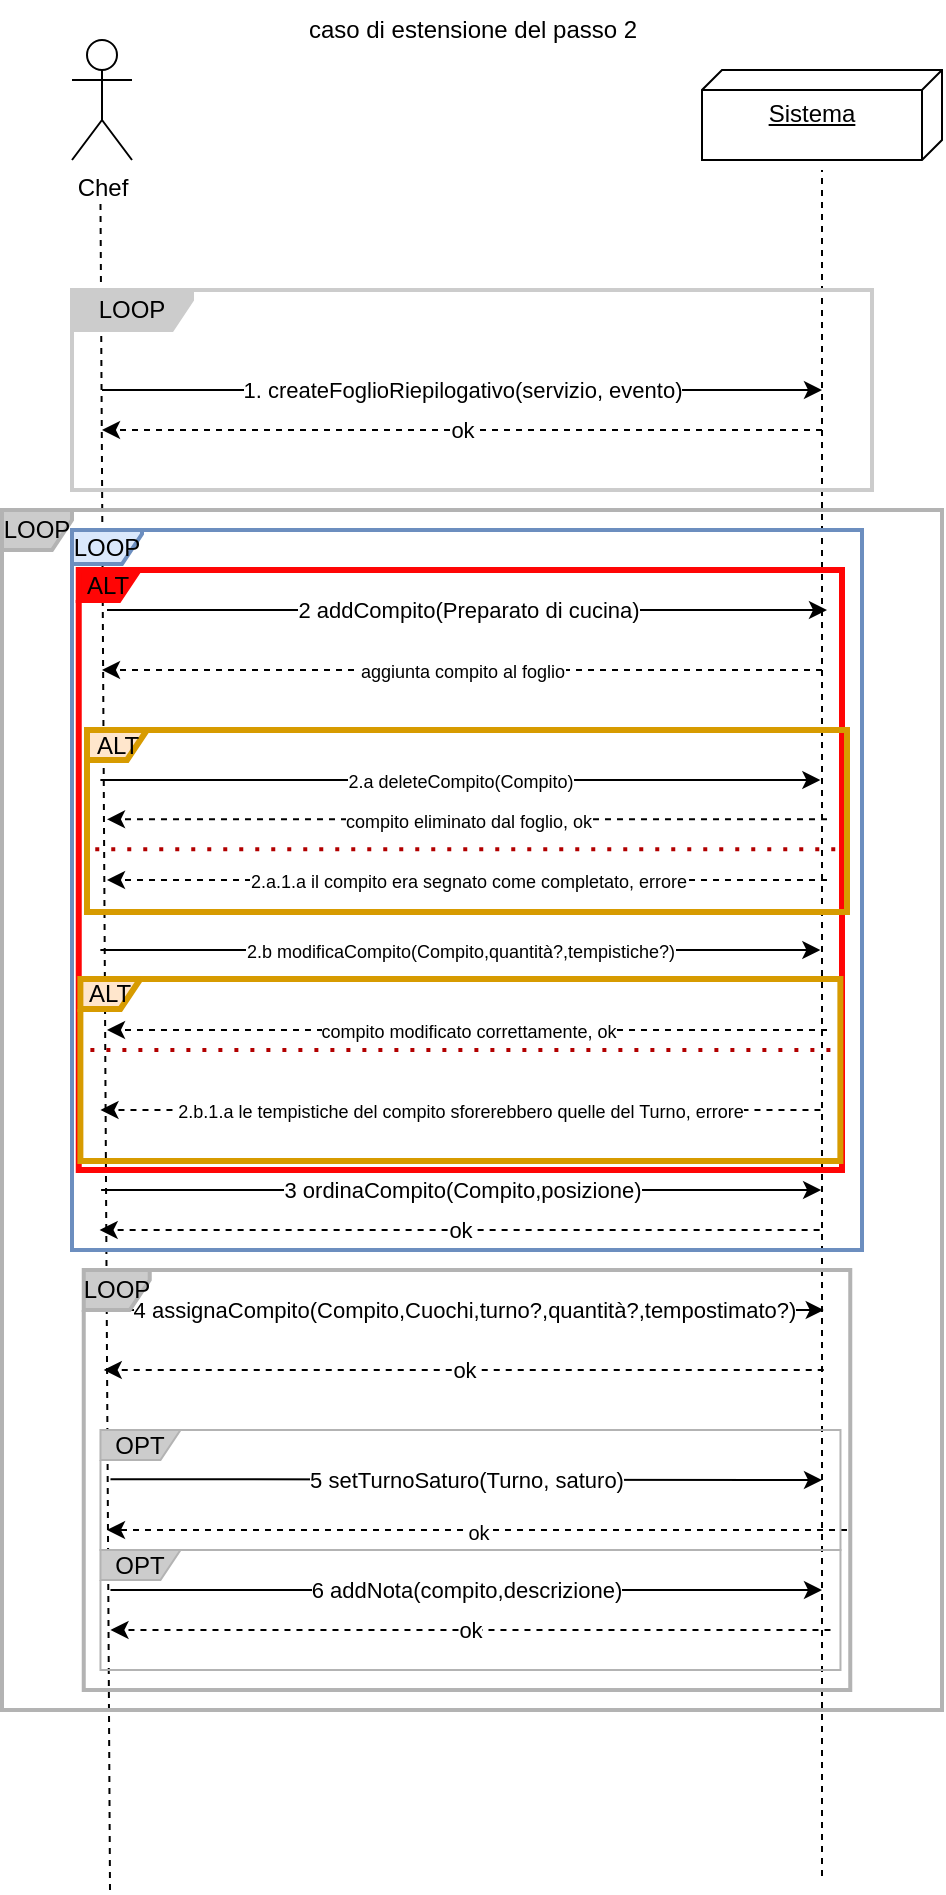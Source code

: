 <mxfile version="21.2.8" type="device">
  <diagram name="Pagina-1" id="kZkQcBXNa-Lznq_L-r_C">
    <mxGraphModel dx="1790" dy="876" grid="1" gridSize="10" guides="1" tooltips="1" connect="1" arrows="1" fold="1" page="1" pageScale="1" pageWidth="827" pageHeight="1169" math="0" shadow="0">
      <root>
        <mxCell id="0" />
        <mxCell id="1" parent="0" />
        <mxCell id="w-YMj_eiV7CXth5TPudI-1" value="caso di estensione del passo 2" style="text;html=1;align=center;verticalAlign=middle;resizable=0;points=[];autosize=1;strokeColor=none;fillColor=none;" parent="1" vertex="1">
          <mxGeometry x="-470" y="715" width="190" height="30" as="geometry" />
        </mxCell>
        <mxCell id="w-YMj_eiV7CXth5TPudI-2" value="Chef" style="shape=umlActor;verticalLabelPosition=bottom;verticalAlign=top;html=1;outlineConnect=0;" parent="1" vertex="1">
          <mxGeometry x="-575" y="735" width="30" height="60" as="geometry" />
        </mxCell>
        <mxCell id="w-YMj_eiV7CXth5TPudI-3" value="Sistema" style="verticalAlign=top;align=center;spacingTop=8;spacingLeft=2;spacingRight=12;shape=cube;size=10;direction=south;fontStyle=4;html=1;whiteSpace=wrap;" parent="1" vertex="1">
          <mxGeometry x="-260" y="750" width="120" height="45" as="geometry" />
        </mxCell>
        <mxCell id="w-YMj_eiV7CXth5TPudI-4" value="" style="endArrow=none;dashed=1;html=1;rounded=0;" parent="1" edge="1">
          <mxGeometry width="50" height="50" relative="1" as="geometry">
            <mxPoint x="-200" y="1652.996" as="sourcePoint" />
            <mxPoint x="-200" y="800" as="targetPoint" />
          </mxGeometry>
        </mxCell>
        <mxCell id="w-YMj_eiV7CXth5TPudI-5" value="" style="endArrow=none;dashed=1;html=1;rounded=0;" parent="1" edge="1">
          <mxGeometry width="50" height="50" relative="1" as="geometry">
            <mxPoint x="-556" y="1660" as="sourcePoint" />
            <mxPoint x="-560.76" y="815" as="targetPoint" />
          </mxGeometry>
        </mxCell>
        <mxCell id="w-YMj_eiV7CXth5TPudI-6" value="" style="endArrow=classic;html=1;rounded=0;" parent="1" edge="1">
          <mxGeometry width="50" height="50" relative="1" as="geometry">
            <mxPoint x="-560" y="910" as="sourcePoint" />
            <mxPoint x="-200" y="910" as="targetPoint" />
          </mxGeometry>
        </mxCell>
        <mxCell id="w-YMj_eiV7CXth5TPudI-7" value="1. createFoglioRiepilogativo(servizio, evento)" style="edgeLabel;html=1;align=center;verticalAlign=middle;resizable=0;points=[];" parent="w-YMj_eiV7CXth5TPudI-6" connectable="0" vertex="1">
          <mxGeometry x="0.111" y="3" relative="1" as="geometry">
            <mxPoint x="-20" y="3" as="offset" />
          </mxGeometry>
        </mxCell>
        <mxCell id="w-YMj_eiV7CXth5TPudI-8" value="" style="html=1;labelBackgroundColor=#ffffff;startArrow=none;startFill=0;startSize=6;endArrow=classic;endFill=1;endSize=6;jettySize=auto;orthogonalLoop=1;strokeWidth=1;dashed=1;fontSize=14;rounded=0;" parent="1" edge="1">
          <mxGeometry width="60" height="60" relative="1" as="geometry">
            <mxPoint x="-200" y="930" as="sourcePoint" />
            <mxPoint x="-560" y="930" as="targetPoint" />
          </mxGeometry>
        </mxCell>
        <mxCell id="w-YMj_eiV7CXth5TPudI-9" value="ok" style="edgeLabel;html=1;align=center;verticalAlign=middle;resizable=0;points=[];" parent="w-YMj_eiV7CXth5TPudI-8" connectable="0" vertex="1">
          <mxGeometry x="-0.11" relative="1" as="geometry">
            <mxPoint x="-20" as="offset" />
          </mxGeometry>
        </mxCell>
        <mxCell id="w-YMj_eiV7CXth5TPudI-10" value="LOOP" style="shape=umlFrame;whiteSpace=wrap;html=1;pointerEvents=0;fillColor=#CCCCCC;strokeColor=#CCCCCC;width=60;height=20;strokeWidth=2;" parent="1" vertex="1">
          <mxGeometry x="-575" y="860" width="400" height="100" as="geometry" />
        </mxCell>
        <mxCell id="w-YMj_eiV7CXth5TPudI-11" value="" style="endArrow=classic;html=1;rounded=0;" parent="1" edge="1">
          <mxGeometry width="50" height="50" relative="1" as="geometry">
            <mxPoint x="-557.5" y="1020" as="sourcePoint" />
            <mxPoint x="-197.5" y="1020" as="targetPoint" />
          </mxGeometry>
        </mxCell>
        <mxCell id="w-YMj_eiV7CXth5TPudI-12" value="2 addCompito(Preparato di cucina)" style="edgeLabel;html=1;align=center;verticalAlign=middle;resizable=0;points=[];" parent="w-YMj_eiV7CXth5TPudI-11" connectable="0" vertex="1">
          <mxGeometry x="0.111" y="3" relative="1" as="geometry">
            <mxPoint x="-20" y="3" as="offset" />
          </mxGeometry>
        </mxCell>
        <mxCell id="w-YMj_eiV7CXth5TPudI-13" value="" style="html=1;labelBackgroundColor=#ffffff;startArrow=none;startFill=0;startSize=6;endArrow=classic;endFill=1;endSize=6;jettySize=auto;orthogonalLoop=1;strokeWidth=1;dashed=1;fontSize=14;rounded=0;" parent="1" edge="1">
          <mxGeometry width="60" height="60" relative="1" as="geometry">
            <mxPoint x="-200.0" y="1050" as="sourcePoint" />
            <mxPoint x="-560.0" y="1050" as="targetPoint" />
          </mxGeometry>
        </mxCell>
        <mxCell id="w-YMj_eiV7CXth5TPudI-14" value="&lt;font style=&quot;font-size: 9px;&quot;&gt;aggiunta compito al foglio&lt;/font&gt;" style="edgeLabel;html=1;align=center;verticalAlign=middle;resizable=0;points=[];" parent="w-YMj_eiV7CXth5TPudI-13" connectable="0" vertex="1">
          <mxGeometry x="-0.11" relative="1" as="geometry">
            <mxPoint x="-20" as="offset" />
          </mxGeometry>
        </mxCell>
        <mxCell id="w-YMj_eiV7CXth5TPudI-15" value="LOOP" style="shape=umlFrame;whiteSpace=wrap;html=1;pointerEvents=0;fillColor=#dae8fc;strokeColor=#6c8ebf;width=35;height=17;strokeWidth=2;" parent="1" vertex="1">
          <mxGeometry x="-575" y="980" width="395" height="360" as="geometry" />
        </mxCell>
        <mxCell id="w-YMj_eiV7CXth5TPudI-16" value="" style="endArrow=classic;html=1;rounded=0;" parent="1" edge="1">
          <mxGeometry width="50" height="50" relative="1" as="geometry">
            <mxPoint x="-560.45" y="1310" as="sourcePoint" />
            <mxPoint x="-200.45" y="1310" as="targetPoint" />
          </mxGeometry>
        </mxCell>
        <mxCell id="w-YMj_eiV7CXth5TPudI-17" value="3 ordinaCompito(Compito,posizione)" style="edgeLabel;html=1;align=center;verticalAlign=middle;resizable=0;points=[];" parent="w-YMj_eiV7CXth5TPudI-16" connectable="0" vertex="1">
          <mxGeometry x="0.111" y="3" relative="1" as="geometry">
            <mxPoint x="-20" y="3" as="offset" />
          </mxGeometry>
        </mxCell>
        <mxCell id="w-YMj_eiV7CXth5TPudI-18" value="" style="html=1;labelBackgroundColor=#ffffff;startArrow=none;startFill=0;startSize=6;endArrow=classic;endFill=1;endSize=6;jettySize=auto;orthogonalLoop=1;strokeWidth=1;dashed=1;fontSize=14;rounded=0;" parent="1" edge="1">
          <mxGeometry width="60" height="60" relative="1" as="geometry">
            <mxPoint x="-201.19" y="1330" as="sourcePoint" />
            <mxPoint x="-561.19" y="1330" as="targetPoint" />
          </mxGeometry>
        </mxCell>
        <mxCell id="w-YMj_eiV7CXth5TPudI-19" value="ok" style="edgeLabel;html=1;align=center;verticalAlign=middle;resizable=0;points=[];" parent="w-YMj_eiV7CXth5TPudI-18" connectable="0" vertex="1">
          <mxGeometry x="-0.11" relative="1" as="geometry">
            <mxPoint x="-20" as="offset" />
          </mxGeometry>
        </mxCell>
        <mxCell id="w-YMj_eiV7CXth5TPudI-20" value="" style="endArrow=classic;html=1;rounded=0;" parent="1" edge="1">
          <mxGeometry width="50" height="50" relative="1" as="geometry">
            <mxPoint x="-559.13" y="1370" as="sourcePoint" />
            <mxPoint x="-199.13" y="1370" as="targetPoint" />
          </mxGeometry>
        </mxCell>
        <mxCell id="w-YMj_eiV7CXth5TPudI-21" value="4 assignaCompito(Compito,Cuochi,turno?,quantità?,tempostimato?)" style="edgeLabel;html=1;align=center;verticalAlign=middle;resizable=0;points=[];" parent="w-YMj_eiV7CXth5TPudI-20" connectable="0" vertex="1">
          <mxGeometry x="0.111" y="3" relative="1" as="geometry">
            <mxPoint x="-20" y="3" as="offset" />
          </mxGeometry>
        </mxCell>
        <mxCell id="w-YMj_eiV7CXth5TPudI-22" value="" style="html=1;labelBackgroundColor=#ffffff;startArrow=none;startFill=0;startSize=6;endArrow=classic;endFill=1;endSize=6;jettySize=auto;orthogonalLoop=1;strokeWidth=1;dashed=1;fontSize=14;rounded=0;" parent="1" edge="1">
          <mxGeometry width="60" height="60" relative="1" as="geometry">
            <mxPoint x="-199.13" y="1400" as="sourcePoint" />
            <mxPoint x="-559.13" y="1400" as="targetPoint" />
          </mxGeometry>
        </mxCell>
        <mxCell id="w-YMj_eiV7CXth5TPudI-23" value="ok" style="edgeLabel;html=1;align=center;verticalAlign=middle;resizable=0;points=[];" parent="w-YMj_eiV7CXth5TPudI-22" connectable="0" vertex="1">
          <mxGeometry x="-0.11" relative="1" as="geometry">
            <mxPoint x="-20" as="offset" />
          </mxGeometry>
        </mxCell>
        <mxCell id="w-YMj_eiV7CXth5TPudI-24" value="LOOP" style="shape=umlFrame;whiteSpace=wrap;html=1;pointerEvents=0;fillColor=#CCCCCC;strokeColor=#B3B3B3;width=33;height=20;strokeWidth=2;" parent="1" vertex="1">
          <mxGeometry x="-569.13" y="1350" width="383.26" height="210" as="geometry" />
        </mxCell>
        <mxCell id="w-YMj_eiV7CXth5TPudI-25" value="LOOP" style="shape=umlFrame;whiteSpace=wrap;html=1;pointerEvents=0;fillColor=#CCCCCC;strokeColor=#B3B3B3;width=35;height=20;strokeWidth=2;" parent="1" vertex="1">
          <mxGeometry x="-610" y="970" width="470" height="600" as="geometry" />
        </mxCell>
        <mxCell id="w-YMj_eiV7CXth5TPudI-26" value="" style="endArrow=classic;html=1;rounded=0;" parent="1" edge="1">
          <mxGeometry width="50" height="50" relative="1" as="geometry">
            <mxPoint x="-555.76" y="1454.6" as="sourcePoint" />
            <mxPoint x="-200" y="1455" as="targetPoint" />
          </mxGeometry>
        </mxCell>
        <mxCell id="w-YMj_eiV7CXth5TPudI-27" value="5 setTurnoSaturo(Turno, saturo)" style="edgeLabel;html=1;align=center;verticalAlign=middle;resizable=0;points=[];" parent="w-YMj_eiV7CXth5TPudI-26" connectable="0" vertex="1">
          <mxGeometry x="0.111" y="3" relative="1" as="geometry">
            <mxPoint x="-20" y="3" as="offset" />
          </mxGeometry>
        </mxCell>
        <mxCell id="w-YMj_eiV7CXth5TPudI-28" value="&lt;font style=&quot;font-size: 10px;&quot;&gt;ok&lt;/font&gt;" style="html=1;labelBackgroundColor=#ffffff;startArrow=none;startFill=0;startSize=6;endArrow=classic;endFill=1;endSize=6;jettySize=auto;orthogonalLoop=1;strokeWidth=1;dashed=1;fontSize=14;rounded=0;" parent="1" edge="1">
          <mxGeometry width="60" height="60" relative="1" as="geometry">
            <mxPoint x="-187.5" y="1480" as="sourcePoint" />
            <mxPoint x="-557.5" y="1480" as="targetPoint" />
          </mxGeometry>
        </mxCell>
        <mxCell id="w-YMj_eiV7CXth5TPudI-29" value="" style="endArrow=classic;html=1;rounded=0;" parent="1" edge="1">
          <mxGeometry width="50" height="50" relative="1" as="geometry">
            <mxPoint x="-555.76" y="1510" as="sourcePoint" />
            <mxPoint x="-200" y="1510" as="targetPoint" />
          </mxGeometry>
        </mxCell>
        <mxCell id="w-YMj_eiV7CXth5TPudI-30" value="6 addNota(compito,descrizione)" style="edgeLabel;html=1;align=center;verticalAlign=middle;resizable=0;points=[];" parent="w-YMj_eiV7CXth5TPudI-29" connectable="0" vertex="1">
          <mxGeometry x="0.111" y="3" relative="1" as="geometry">
            <mxPoint x="-20" y="3" as="offset" />
          </mxGeometry>
        </mxCell>
        <mxCell id="w-YMj_eiV7CXth5TPudI-31" value="" style="html=1;labelBackgroundColor=#ffffff;startArrow=none;startFill=0;startSize=6;endArrow=classic;endFill=1;endSize=6;jettySize=auto;orthogonalLoop=1;strokeWidth=1;dashed=1;fontSize=14;rounded=0;" parent="1" edge="1">
          <mxGeometry width="60" height="60" relative="1" as="geometry">
            <mxPoint x="-195.76" y="1530" as="sourcePoint" />
            <mxPoint x="-555.76" y="1530" as="targetPoint" />
          </mxGeometry>
        </mxCell>
        <mxCell id="w-YMj_eiV7CXth5TPudI-32" value="ok" style="edgeLabel;html=1;align=center;verticalAlign=middle;resizable=0;points=[];" parent="w-YMj_eiV7CXth5TPudI-31" connectable="0" vertex="1">
          <mxGeometry x="-0.11" relative="1" as="geometry">
            <mxPoint x="-20" as="offset" />
          </mxGeometry>
        </mxCell>
        <mxCell id="w-YMj_eiV7CXth5TPudI-33" value="OPT" style="shape=umlFrame;whiteSpace=wrap;html=1;pointerEvents=0;fillColor=#CCCCCC;strokeColor=#B3B3B3;width=40;height=15;" parent="1" vertex="1">
          <mxGeometry x="-560.76" y="1490" width="370" height="60" as="geometry" />
        </mxCell>
        <mxCell id="w-YMj_eiV7CXth5TPudI-34" value="OPT" style="shape=umlFrame;whiteSpace=wrap;html=1;pointerEvents=0;fillColor=#CCCCCC;strokeColor=#B3B3B3;width=40;height=15;" parent="1" vertex="1">
          <mxGeometry x="-560.76" y="1430" width="370" height="60" as="geometry" />
        </mxCell>
        <mxCell id="w-YMj_eiV7CXth5TPudI-35" value="ALT" style="shape=umlFrame;whiteSpace=wrap;html=1;pointerEvents=0;fillColor=#FF0505;strokeColor=#FF0505;width=30;height=15;swimlaneFillColor=none;fillStyle=auto;strokeWidth=3;shadow=0;gradientColor=none;" parent="1" vertex="1">
          <mxGeometry x="-571.63" y="1000" width="381.63" height="300" as="geometry" />
        </mxCell>
        <mxCell id="w-YMj_eiV7CXth5TPudI-36" value="" style="endArrow=classic;html=1;rounded=0;" parent="1" edge="1">
          <mxGeometry width="50" height="50" relative="1" as="geometry">
            <mxPoint x="-560.82" y="1105" as="sourcePoint" />
            <mxPoint x="-200.82" y="1105" as="targetPoint" />
          </mxGeometry>
        </mxCell>
        <mxCell id="w-YMj_eiV7CXth5TPudI-37" value="&lt;font style=&quot;font-size: 9px;&quot;&gt;2.a deleteCompito(Compito)&lt;/font&gt;" style="edgeLabel;html=1;align=center;verticalAlign=middle;resizable=0;points=[];" parent="w-YMj_eiV7CXth5TPudI-36" connectable="0" vertex="1">
          <mxGeometry x="0.111" y="3" relative="1" as="geometry">
            <mxPoint x="-20" y="3" as="offset" />
          </mxGeometry>
        </mxCell>
        <mxCell id="w-YMj_eiV7CXth5TPudI-38" value="" style="html=1;labelBackgroundColor=#ffffff;startArrow=none;startFill=0;startSize=6;endArrow=classic;endFill=1;endSize=6;jettySize=auto;orthogonalLoop=1;strokeWidth=1;dashed=1;fontSize=14;rounded=0;" parent="1" edge="1">
          <mxGeometry width="60" height="60" relative="1" as="geometry">
            <mxPoint x="-197.5" y="1124.66" as="sourcePoint" />
            <mxPoint x="-557.5" y="1124.66" as="targetPoint" />
          </mxGeometry>
        </mxCell>
        <mxCell id="w-YMj_eiV7CXth5TPudI-39" value="&lt;font style=&quot;font-size: 9px;&quot;&gt;compito eliminato dal foglio, ok&lt;/font&gt;" style="edgeLabel;html=1;align=center;verticalAlign=middle;resizable=0;points=[];" parent="w-YMj_eiV7CXth5TPudI-38" connectable="0" vertex="1">
          <mxGeometry x="-0.11" relative="1" as="geometry">
            <mxPoint x="-20" as="offset" />
          </mxGeometry>
        </mxCell>
        <mxCell id="w-YMj_eiV7CXth5TPudI-40" value="ALT" style="shape=umlFrame;whiteSpace=wrap;html=1;pointerEvents=0;fillColor=#ffe6cc;strokeColor=#d79b00;width=30;height=15;swimlaneFillColor=none;fillStyle=auto;strokeWidth=3;shadow=0;" parent="1" vertex="1">
          <mxGeometry x="-567.5" y="1080" width="380" height="91" as="geometry" />
        </mxCell>
        <mxCell id="w-YMj_eiV7CXth5TPudI-41" value="" style="endArrow=none;dashed=1;html=1;dashPattern=1 3;strokeWidth=2;rounded=0;fillColor=#e51400;strokeColor=#B20000;" parent="1" edge="1">
          <mxGeometry width="50" height="50" relative="1" as="geometry">
            <mxPoint x="-563.37" y="1139.66" as="sourcePoint" />
            <mxPoint x="-193.37" y="1139.66" as="targetPoint" />
          </mxGeometry>
        </mxCell>
        <mxCell id="w-YMj_eiV7CXth5TPudI-42" value="" style="html=1;labelBackgroundColor=#ffffff;startArrow=none;startFill=0;startSize=6;endArrow=classic;endFill=1;endSize=6;jettySize=auto;orthogonalLoop=1;strokeWidth=1;dashed=1;fontSize=14;rounded=0;" parent="1" edge="1">
          <mxGeometry width="60" height="60" relative="1" as="geometry">
            <mxPoint x="-197.5" y="1155" as="sourcePoint" />
            <mxPoint x="-557.5" y="1155" as="targetPoint" />
          </mxGeometry>
        </mxCell>
        <mxCell id="w-YMj_eiV7CXth5TPudI-43" value="&lt;font style=&quot;font-size: 9px;&quot;&gt;2.a.1.a il compito era segnato come completato, errore&lt;/font&gt;" style="edgeLabel;html=1;align=center;verticalAlign=middle;resizable=0;points=[];" parent="w-YMj_eiV7CXth5TPudI-42" connectable="0" vertex="1">
          <mxGeometry x="-0.11" relative="1" as="geometry">
            <mxPoint x="-20" as="offset" />
          </mxGeometry>
        </mxCell>
        <mxCell id="w-YMj_eiV7CXth5TPudI-44" value="ALT" style="shape=umlFrame;whiteSpace=wrap;html=1;pointerEvents=0;fillColor=#ffe6cc;strokeColor=#d79b00;width=30;height=15;swimlaneFillColor=none;fillStyle=auto;strokeWidth=3;shadow=0;" parent="1" vertex="1">
          <mxGeometry x="-570.81" y="1204.5" width="380" height="91" as="geometry" />
        </mxCell>
        <mxCell id="w-YMj_eiV7CXth5TPudI-45" value="" style="endArrow=classic;html=1;rounded=0;" parent="1" edge="1">
          <mxGeometry width="50" height="50" relative="1" as="geometry">
            <mxPoint x="-560.82" y="1190" as="sourcePoint" />
            <mxPoint x="-200.82" y="1190" as="targetPoint" />
          </mxGeometry>
        </mxCell>
        <mxCell id="w-YMj_eiV7CXth5TPudI-46" value="&lt;font style=&quot;font-size: 9px;&quot;&gt;2.b modificaCompito(Compito,quantità?,tempistiche?)&lt;/font&gt;" style="edgeLabel;html=1;align=center;verticalAlign=middle;resizable=0;points=[];" parent="w-YMj_eiV7CXth5TPudI-45" connectable="0" vertex="1">
          <mxGeometry x="0.111" y="3" relative="1" as="geometry">
            <mxPoint x="-20" y="3" as="offset" />
          </mxGeometry>
        </mxCell>
        <mxCell id="w-YMj_eiV7CXth5TPudI-47" value="" style="html=1;labelBackgroundColor=#ffffff;startArrow=none;startFill=0;startSize=6;endArrow=classic;endFill=1;endSize=6;jettySize=auto;orthogonalLoop=1;strokeWidth=1;dashed=1;fontSize=14;rounded=0;" parent="1" edge="1">
          <mxGeometry width="60" height="60" relative="1" as="geometry">
            <mxPoint x="-197.5" y="1230" as="sourcePoint" />
            <mxPoint x="-557.5" y="1230" as="targetPoint" />
          </mxGeometry>
        </mxCell>
        <mxCell id="w-YMj_eiV7CXth5TPudI-48" value="&lt;font style=&quot;font-size: 9px;&quot;&gt;compito modificato correttamente, ok&lt;/font&gt;" style="edgeLabel;html=1;align=center;verticalAlign=middle;resizable=0;points=[];" parent="w-YMj_eiV7CXth5TPudI-47" connectable="0" vertex="1">
          <mxGeometry x="-0.11" relative="1" as="geometry">
            <mxPoint x="-20" as="offset" />
          </mxGeometry>
        </mxCell>
        <mxCell id="w-YMj_eiV7CXth5TPudI-49" value="" style="endArrow=none;dashed=1;html=1;dashPattern=1 3;strokeWidth=2;rounded=0;fillColor=#e51400;strokeColor=#B20000;" parent="1" edge="1">
          <mxGeometry width="50" height="50" relative="1" as="geometry">
            <mxPoint x="-565.81" y="1240" as="sourcePoint" />
            <mxPoint x="-195.81" y="1240" as="targetPoint" />
          </mxGeometry>
        </mxCell>
        <mxCell id="w-YMj_eiV7CXth5TPudI-50" value="" style="html=1;labelBackgroundColor=#ffffff;startArrow=none;startFill=0;startSize=6;endArrow=classic;endFill=1;endSize=6;jettySize=auto;orthogonalLoop=1;strokeWidth=1;dashed=1;fontSize=14;rounded=0;" parent="1" edge="1">
          <mxGeometry width="60" height="60" relative="1" as="geometry">
            <mxPoint x="-200.76" y="1270" as="sourcePoint" />
            <mxPoint x="-560.76" y="1270" as="targetPoint" />
          </mxGeometry>
        </mxCell>
        <mxCell id="w-YMj_eiV7CXth5TPudI-51" value="&lt;font style=&quot;font-size: 9px;&quot;&gt;2.b.1.a le tempistiche del compito sforerebbero quelle del Turno, errore&lt;/font&gt;" style="edgeLabel;html=1;align=center;verticalAlign=middle;resizable=0;points=[];" parent="w-YMj_eiV7CXth5TPudI-50" connectable="0" vertex="1">
          <mxGeometry x="-0.11" relative="1" as="geometry">
            <mxPoint x="-20" as="offset" />
          </mxGeometry>
        </mxCell>
      </root>
    </mxGraphModel>
  </diagram>
</mxfile>
